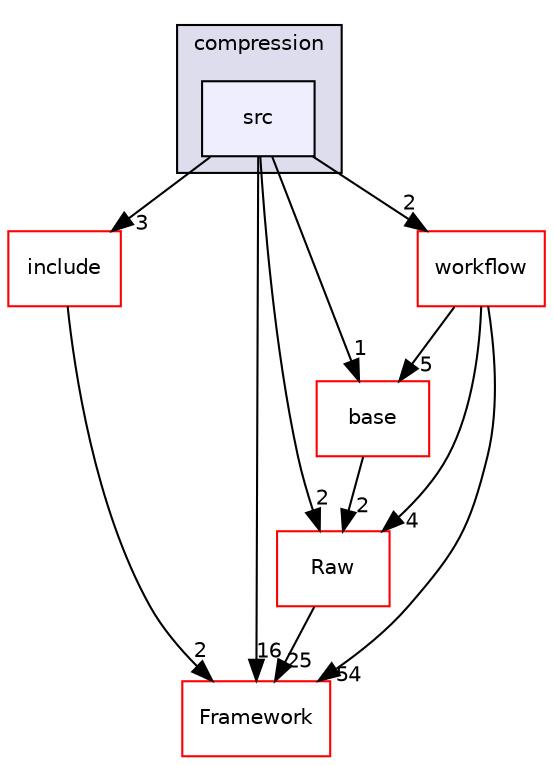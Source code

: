 digraph "/home/travis/build/AliceO2Group/AliceO2/Detectors/TOF/compression/src" {
  bgcolor=transparent;
  compound=true
  node [ fontsize="10", fontname="Helvetica"];
  edge [ labelfontsize="10", labelfontname="Helvetica"];
  subgraph clusterdir_466d31775548c7bdc6c92a4c63ee3ea4 {
    graph [ bgcolor="#ddddee", pencolor="black", label="compression" fontname="Helvetica", fontsize="10", URL="dir_466d31775548c7bdc6c92a4c63ee3ea4.html"]
  dir_191c63358187006b00d05d4656881989 [shape=box, label="src", style="filled", fillcolor="#eeeeff", pencolor="black", URL="dir_191c63358187006b00d05d4656881989.html"];
  }
  dir_2e8be7ae7cffbace85eb0bac4086895b [shape=box label="include" color="red" URL="dir_2e8be7ae7cffbace85eb0bac4086895b.html"];
  dir_0189f3ad6abecd72f822a0c3914f12b2 [shape=box label="base" color="red" URL="dir_0189f3ad6abecd72f822a0c3914f12b2.html"];
  dir_bcbb2cf9a3d3d83e5515c82071a07177 [shape=box label="Framework" color="red" URL="dir_bcbb2cf9a3d3d83e5515c82071a07177.html"];
  dir_26637d1bd82229bc9ed97f7e706be743 [shape=box label="Raw" color="red" URL="dir_26637d1bd82229bc9ed97f7e706be743.html"];
  dir_f8afc936feb89e961bf89d3429577266 [shape=box label="workflow" color="red" URL="dir_f8afc936feb89e961bf89d3429577266.html"];
  dir_2e8be7ae7cffbace85eb0bac4086895b->dir_bcbb2cf9a3d3d83e5515c82071a07177 [headlabel="2", labeldistance=1.5 headhref="dir_000643_000058.html"];
  dir_191c63358187006b00d05d4656881989->dir_2e8be7ae7cffbace85eb0bac4086895b [headlabel="3", labeldistance=1.5 headhref="dir_000645_000643.html"];
  dir_191c63358187006b00d05d4656881989->dir_0189f3ad6abecd72f822a0c3914f12b2 [headlabel="1", labeldistance=1.5 headhref="dir_000645_000146.html"];
  dir_191c63358187006b00d05d4656881989->dir_bcbb2cf9a3d3d83e5515c82071a07177 [headlabel="16", labeldistance=1.5 headhref="dir_000645_000058.html"];
  dir_191c63358187006b00d05d4656881989->dir_26637d1bd82229bc9ed97f7e706be743 [headlabel="2", labeldistance=1.5 headhref="dir_000645_000620.html"];
  dir_191c63358187006b00d05d4656881989->dir_f8afc936feb89e961bf89d3429577266 [headlabel="2", labeldistance=1.5 headhref="dir_000645_000463.html"];
  dir_0189f3ad6abecd72f822a0c3914f12b2->dir_26637d1bd82229bc9ed97f7e706be743 [headlabel="2", labeldistance=1.5 headhref="dir_000146_000620.html"];
  dir_26637d1bd82229bc9ed97f7e706be743->dir_bcbb2cf9a3d3d83e5515c82071a07177 [headlabel="25", labeldistance=1.5 headhref="dir_000620_000058.html"];
  dir_f8afc936feb89e961bf89d3429577266->dir_0189f3ad6abecd72f822a0c3914f12b2 [headlabel="5", labeldistance=1.5 headhref="dir_000463_000146.html"];
  dir_f8afc936feb89e961bf89d3429577266->dir_bcbb2cf9a3d3d83e5515c82071a07177 [headlabel="54", labeldistance=1.5 headhref="dir_000463_000058.html"];
  dir_f8afc936feb89e961bf89d3429577266->dir_26637d1bd82229bc9ed97f7e706be743 [headlabel="4", labeldistance=1.5 headhref="dir_000463_000620.html"];
}
